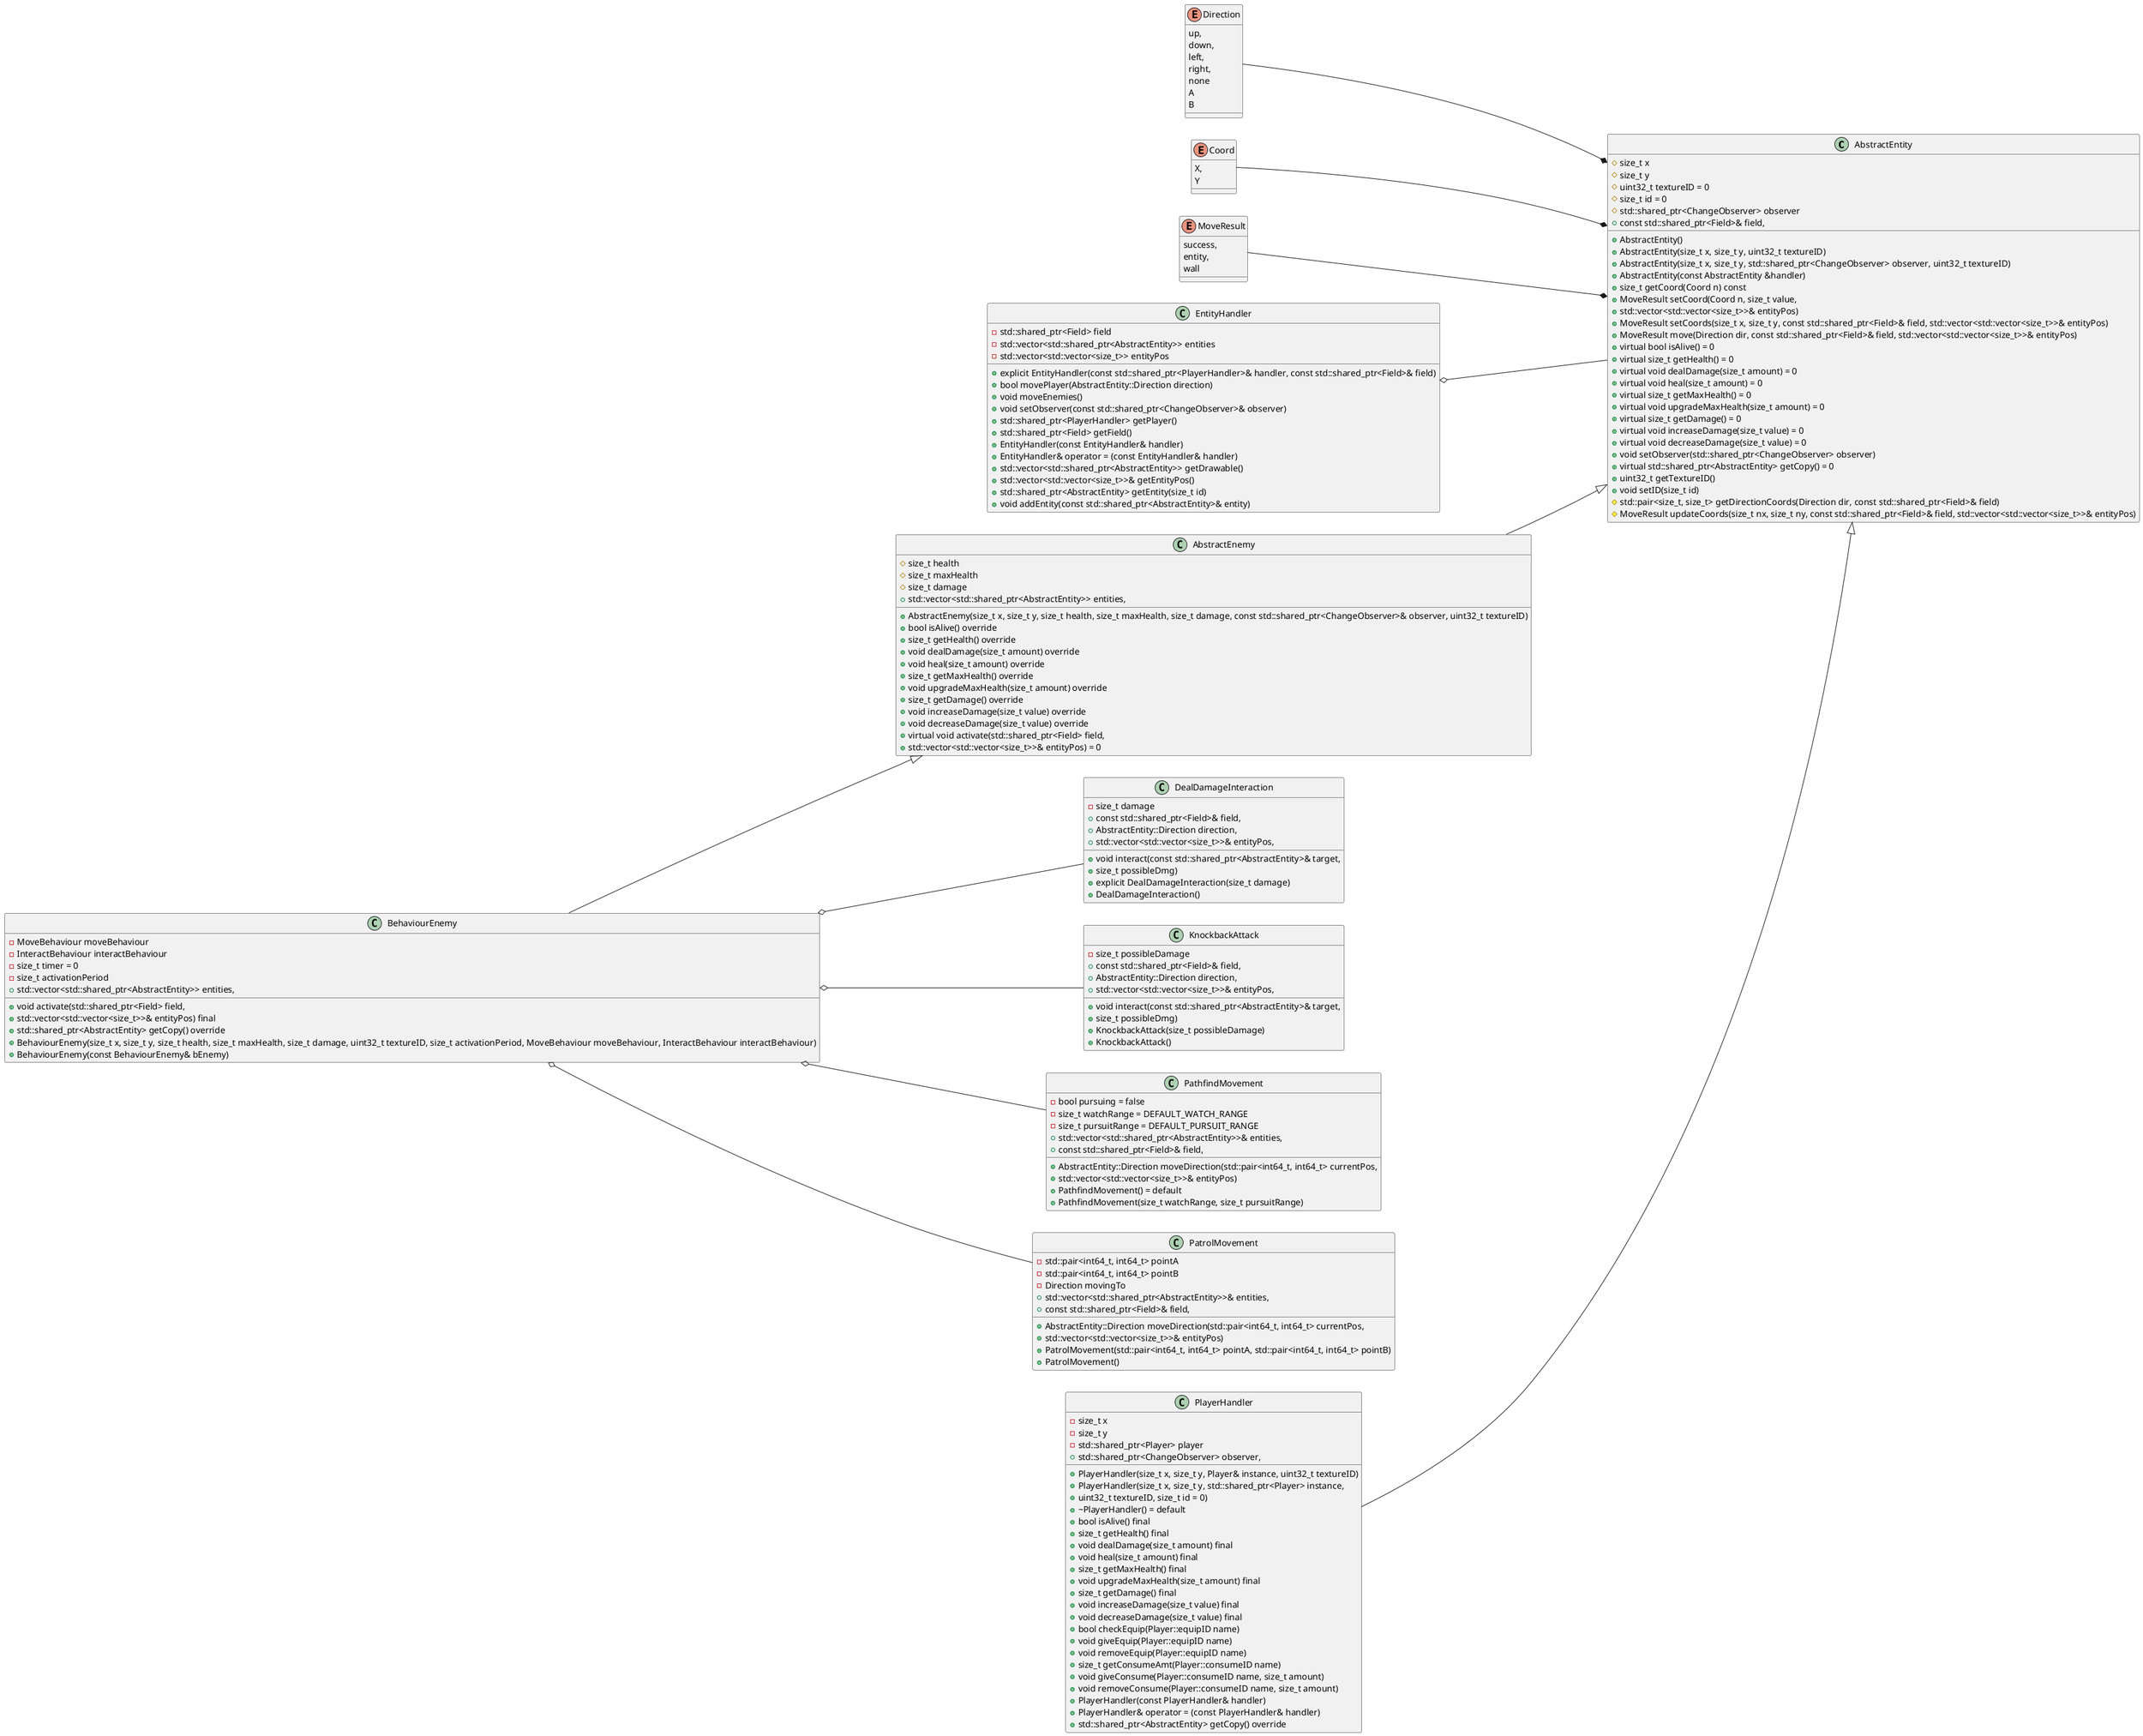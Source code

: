 @startuml
'https://plantuml.com/class-diagram

'<img src="https://i.ibb.co/3sFCs7N/IMG-20231110-121709-503.jpg">
left to right direction

class AbstractEntity {
#    size_t x
#    size_t y
#    uint32_t textureID = 0
#    size_t id = 0
#    std::shared_ptr<ChangeObserver> observer
+    AbstractEntity()
+    AbstractEntity(size_t x, size_t y, uint32_t textureID)
+    AbstractEntity(size_t x, size_t y, std::shared_ptr<ChangeObserver> observer, uint32_t textureID)
+    AbstractEntity(const AbstractEntity &handler)
+    size_t getCoord(Coord n) const
+    MoveResult setCoord(Coord n, size_t value,
+                        const std::shared_ptr<Field>& field,
+                        std::vector<std::vector<size_t>>& entityPos)
+    MoveResult setCoords(size_t x, size_t y, const std::shared_ptr<Field>& field, std::vector<std::vector<size_t>>& entityPos)
+    MoveResult move(Direction dir, const std::shared_ptr<Field>& field, std::vector<std::vector<size_t>>& entityPos)
+    virtual bool isAlive() = 0
+    virtual size_t getHealth() = 0
+    virtual void dealDamage(size_t amount) = 0
+    virtual void heal(size_t amount) = 0
+    virtual size_t getMaxHealth() = 0
+    virtual void upgradeMaxHealth(size_t amount) = 0
+    virtual size_t getDamage() = 0
+    virtual void increaseDamage(size_t value) = 0
+    virtual void decreaseDamage(size_t value) = 0
+    void setObserver(std::shared_ptr<ChangeObserver> observer)
+    virtual std::shared_ptr<AbstractEntity> getCopy() = 0
+    uint32_t getTextureID()
+    void setID(size_t id)
#    std::pair<size_t, size_t> getDirectionCoords(Direction dir, const std::shared_ptr<Field>& field)
#    MoveResult updateCoords(size_t nx, size_t ny, const std::shared_ptr<Field>& field, std::vector<std::vector<size_t>>& entityPos)
}
enum Direction {
        up,
        down,
        left,
        right,
        none
}
enum Coord {
X,
Y
}
enum MoveResult {
        success,
        entity,
        wall
}
class EntityHandler {
-    std::shared_ptr<Field> field
-    std::vector<std::shared_ptr<AbstractEntity>> entities
-    std::vector<std::vector<size_t>> entityPos
+    explicit EntityHandler(const std::shared_ptr<PlayerHandler>& handler, const std::shared_ptr<Field>& field)
+    bool movePlayer(AbstractEntity::Direction direction)
+    void moveEnemies()
+    void setObserver(const std::shared_ptr<ChangeObserver>& observer)
+    std::shared_ptr<PlayerHandler> getPlayer()
+    std::shared_ptr<Field> getField()
+    EntityHandler(const EntityHandler& handler)
+    EntityHandler& operator = (const EntityHandler& handler)
+    std::vector<std::shared_ptr<AbstractEntity>> getDrawable()
+    std::vector<std::vector<size_t>>& getEntityPos()
+    std::shared_ptr<AbstractEntity> getEntity(size_t id)
+    void addEntity(const std::shared_ptr<AbstractEntity>& entity)
}
class BehaviourEnemy {
-    MoveBehaviour moveBehaviour
-    InteractBehaviour interactBehaviour
-    size_t timer = 0
-    size_t activationPeriod
+    void activate(std::shared_ptr<Field> field,
+                  std::vector<std::shared_ptr<AbstractEntity>> entities,
+                  std::vector<std::vector<size_t>>& entityPos) final
+    std::shared_ptr<AbstractEntity> getCopy() override
+    BehaviourEnemy(size_t x, size_t y, size_t health, size_t maxHealth, size_t damage, uint32_t textureID, size_t activationPeriod, MoveBehaviour moveBehaviour, InteractBehaviour interactBehaviour)
+    BehaviourEnemy(const BehaviourEnemy& bEnemy)
}
class AbstractEnemy {
#    size_t health
#    size_t maxHealth
#    size_t damage
+    AbstractEnemy(size_t x, size_t y, size_t health, size_t maxHealth, size_t damage, const std::shared_ptr<ChangeObserver>& observer, uint32_t textureID)
+    bool isAlive() override
+    size_t getHealth() override
+    void dealDamage(size_t amount) override
+    void heal(size_t amount) override
+    size_t getMaxHealth() override
+    void upgradeMaxHealth(size_t amount) override
+    size_t getDamage() override
+    void increaseDamage(size_t value) override
+    void decreaseDamage(size_t value) override
+    virtual void activate(std::shared_ptr<Field> field,
+                  std::vector<std::shared_ptr<AbstractEntity>> entities,
+                  std::vector<std::vector<size_t>>& entityPos) = 0
}
class PlayerHandler {
-    size_t x
-    size_t y
-    std::shared_ptr<Player> player
+    PlayerHandler(size_t x, size_t y, Player& instance, uint32_t textureID)
+    PlayerHandler(size_t x, size_t y, std::shared_ptr<Player> instance,
+                  std::shared_ptr<ChangeObserver> observer,
+                  uint32_t textureID, size_t id = 0)
+    ~PlayerHandler() = default
+    bool isAlive() final
+    size_t getHealth() final
+    void dealDamage(size_t amount) final
+    void heal(size_t amount) final
+    size_t getMaxHealth() final
+    void upgradeMaxHealth(size_t amount) final
+    size_t getDamage() final
+    void increaseDamage(size_t value) final
+    void decreaseDamage(size_t value) final
+    bool checkEquip(Player::equipID name)
+    void giveEquip(Player::equipID name)
+    void removeEquip(Player::equipID name)
+    size_t getConsumeAmt(Player::consumeID name)
+    void giveConsume(Player::consumeID name, size_t amount)
+    void removeConsume(Player::consumeID name, size_t amount)
+    PlayerHandler(const PlayerHandler& handler)
+    PlayerHandler& operator = (const PlayerHandler& handler)
+    std::shared_ptr<AbstractEntity> getCopy() override
}
class DealDamageInteraction {
-    size_t damage
+    void interact(const std::shared_ptr<AbstractEntity>& target,
+                  const std::shared_ptr<Field>& field,
+                  AbstractEntity::Direction direction,
+                  std::vector<std::vector<size_t>>& entityPos,
+                  size_t possibleDmg)
+    explicit DealDamageInteraction(size_t damage)
+    DealDamageInteraction()
}
class KnockbackAttack {
-    size_t possibleDamage
+    void interact(const std::shared_ptr<AbstractEntity>& target,
+                  const std::shared_ptr<Field>& field,
+                  AbstractEntity::Direction direction,
+                  std::vector<std::vector<size_t>>& entityPos,
+                  size_t possibleDmg)
+    KnockbackAttack(size_t possibleDamage)
+    KnockbackAttack()
}
class PathfindMovement {
-    bool pursuing = false
-    size_t watchRange = DEFAULT_WATCH_RANGE
-    size_t pursuitRange = DEFAULT_PURSUIT_RANGE
+    AbstractEntity::Direction moveDirection(std::pair<int64_t, int64_t> currentPos,
+                                            std::vector<std::shared_ptr<AbstractEntity>>& entities,
+                                            const std::shared_ptr<Field>& field,
+                                            std::vector<std::vector<size_t>>& entityPos)
+    PathfindMovement() = default
+    PathfindMovement(size_t watchRange, size_t pursuitRange)
}
class PatrolMovement {
-    std::pair<int64_t, int64_t> pointA
-    std::pair<int64_t, int64_t> pointB
    - Direction movingTo
+    AbstractEntity::Direction moveDirection(std::pair<int64_t, int64_t> currentPos,
+                                            std::vector<std::shared_ptr<AbstractEntity>>& entities,
+                                            const std::shared_ptr<Field>& field,
+                                            std::vector<std::vector<size_t>>& entityPos)
+    PatrolMovement(std::pair<int64_t, int64_t> pointA, std::pair<int64_t, int64_t> pointB)
+    PatrolMovement()
}

enum Direction {
A
B
}

Direction ---* AbstractEntity
Coord ---* AbstractEntity
MoveResult ---* AbstractEntity

AbstractEnemy ---|> AbstractEntity
PlayerHandler ---|> AbstractEntity
BehaviourEnemy ---|> AbstractEnemy

EntityHandler o--- AbstractEntity
BehaviourEnemy o--- DealDamageInteraction
BehaviourEnemy o--- KnockbackAttack
BehaviourEnemy o--- PathfindMovement
BehaviourEnemy o--- PatrolMovement
@enduml